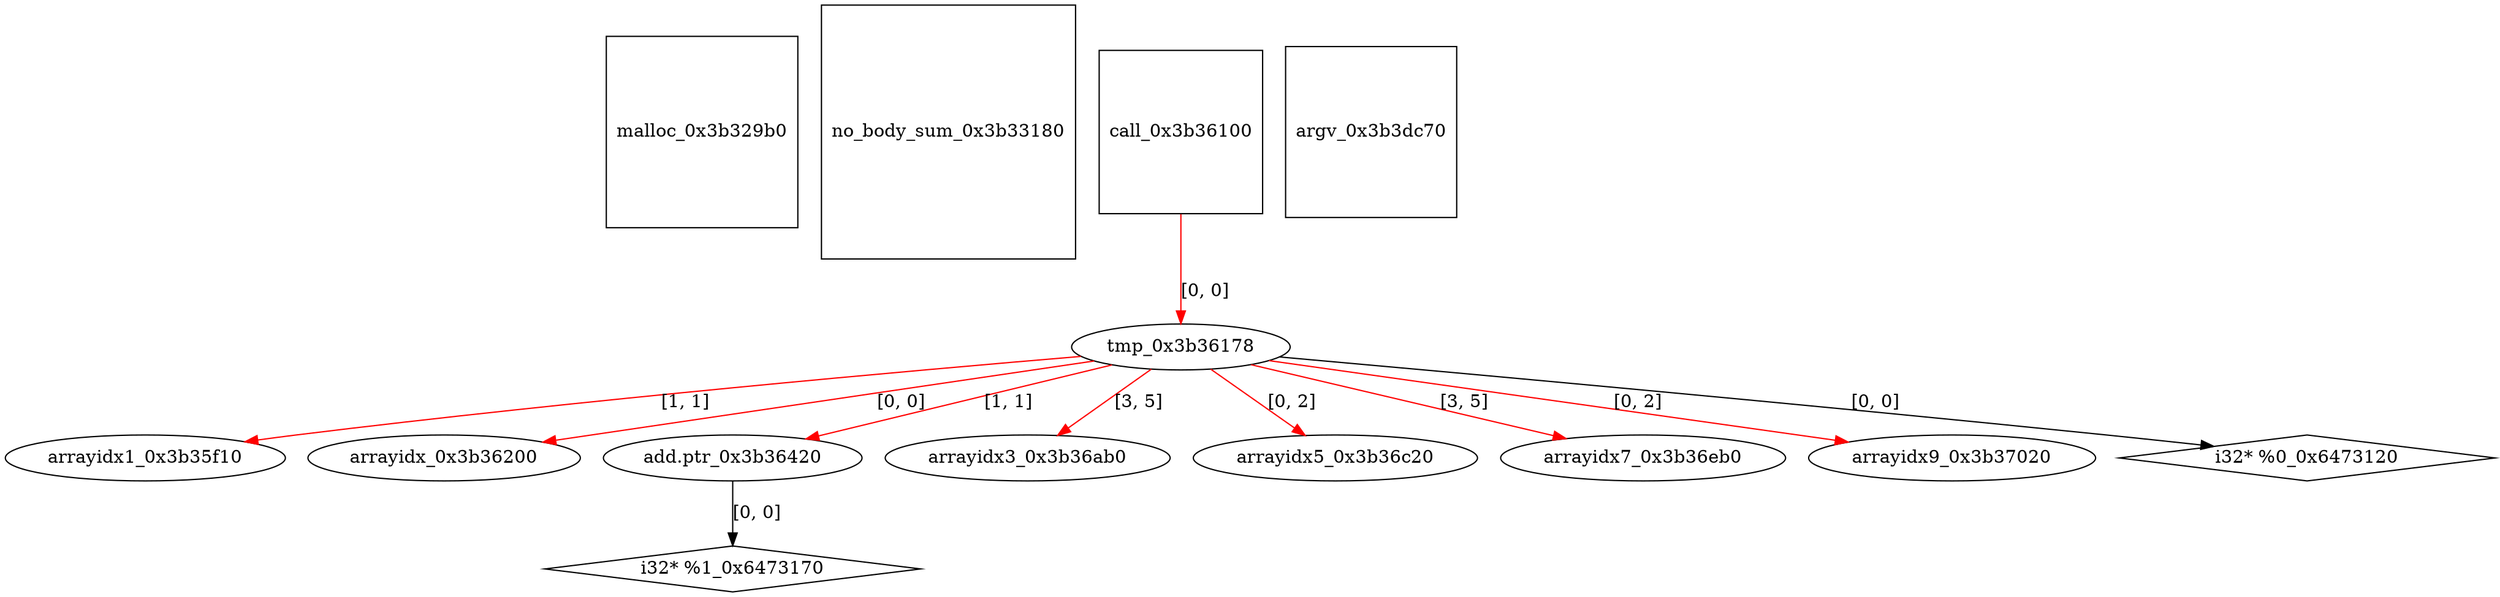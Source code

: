 digraph grafico {
"malloc_0x3b329b0" [shape=square];
"no_body_sum_0x3b33180" [shape=square];
"arrayidx1_0x3b35f10" [shape=ellipse];
"tmp_0x3b36178" -> "arrayidx1_0x3b35f10" [label="[1, 1]",color=red];
"call_0x3b36100" [shape=square];
"tmp_0x3b36178" [shape=ellipse];
"call_0x3b36100" -> "tmp_0x3b36178" [label="[0, 0]",color=red];
"arrayidx_0x3b36200" [shape=ellipse];
"tmp_0x3b36178" -> "arrayidx_0x3b36200" [label="[0, 0]",color=red];
"add.ptr_0x3b36420" [shape=ellipse];
"tmp_0x3b36178" -> "add.ptr_0x3b36420" [label="[1, 1]",color=red];
"arrayidx3_0x3b36ab0" [shape=ellipse];
"tmp_0x3b36178" -> "arrayidx3_0x3b36ab0" [label="[3, 5]",color=red];
"arrayidx5_0x3b36c20" [shape=ellipse];
"tmp_0x3b36178" -> "arrayidx5_0x3b36c20" [label="[0, 2]",color=red];
"arrayidx7_0x3b36eb0" [shape=ellipse];
"tmp_0x3b36178" -> "arrayidx7_0x3b36eb0" [label="[3, 5]",color=red];
"arrayidx9_0x3b37020" [shape=ellipse];
"tmp_0x3b36178" -> "arrayidx9_0x3b37020" [label="[0, 2]",color=red];
"argv_0x3b3dc70" [shape=square];
"i32* %0_0x6473120" [shape=diamond];
"tmp_0x3b36178" -> "i32* %0_0x6473120" [label="[0, 0]"];
"i32* %1_0x6473170" [shape=diamond];
"add.ptr_0x3b36420" -> "i32* %1_0x6473170" [label="[0, 0]"];
}
